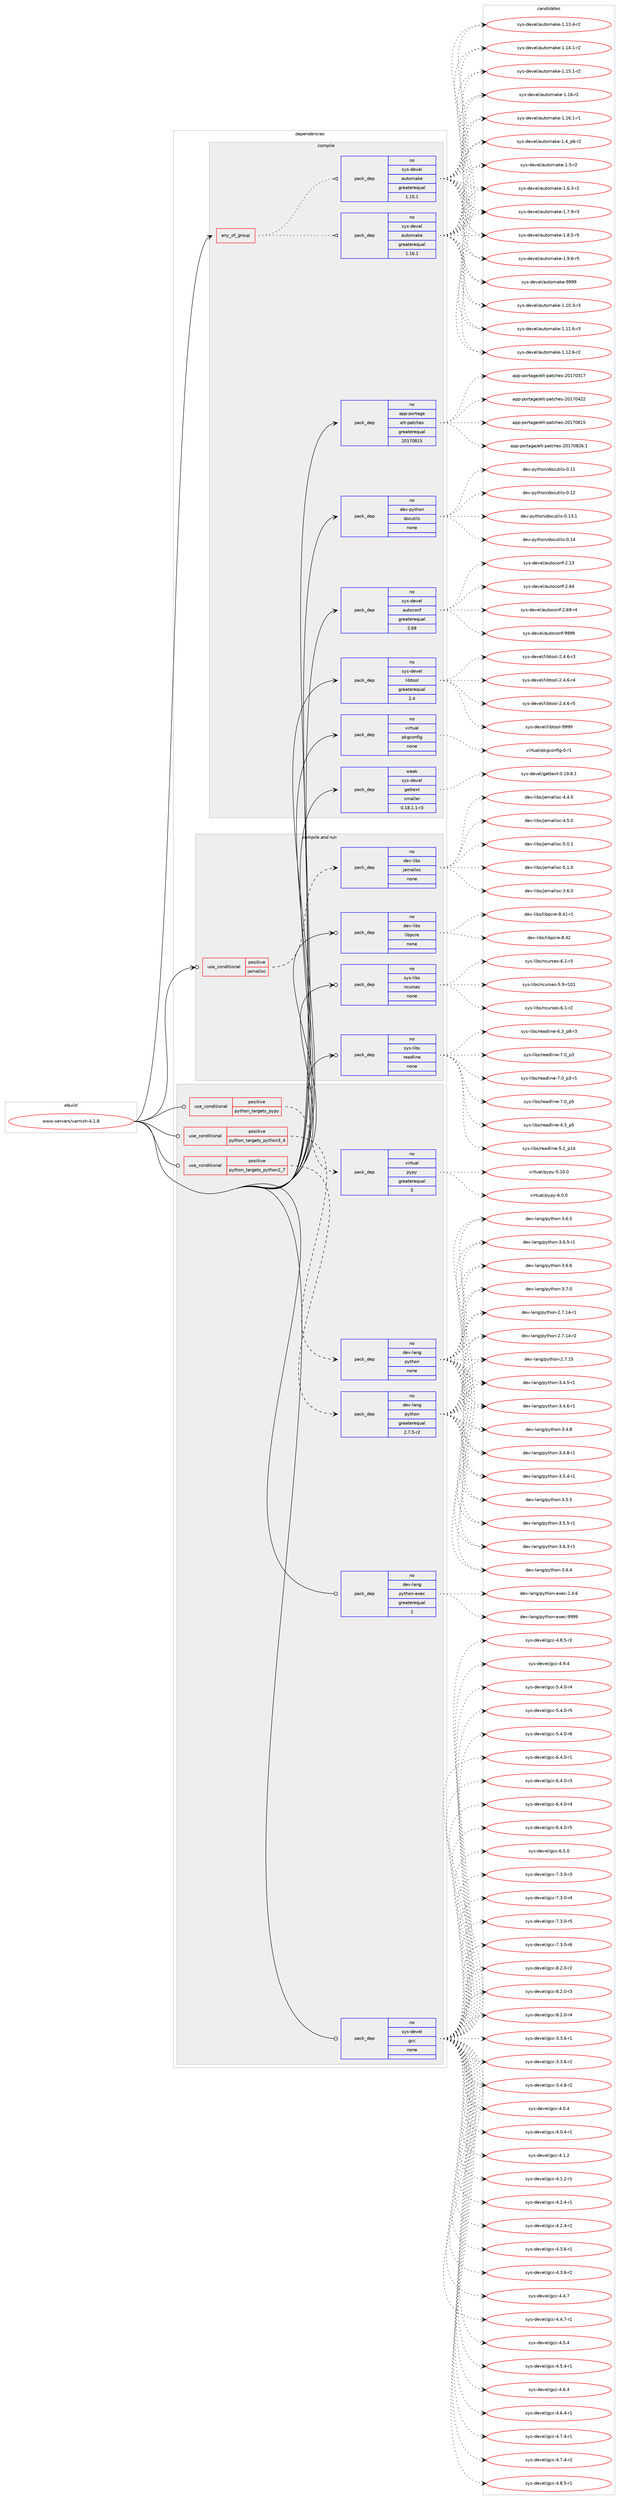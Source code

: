 digraph prolog {

# *************
# Graph options
# *************

newrank=true;
concentrate=true;
compound=true;
graph [rankdir=LR,fontname=Helvetica,fontsize=10,ranksep=1.5];#, ranksep=2.5, nodesep=0.2];
edge  [arrowhead=vee];
node  [fontname=Helvetica,fontsize=10];

# **********
# The ebuild
# **********

subgraph cluster_leftcol {
color=gray;
rank=same;
label=<<i>ebuild</i>>;
id [label="www-servers/varnish-4.1.8", color=red, width=4, href="../www-servers/varnish-4.1.8.svg"];
}

# ****************
# The dependencies
# ****************

subgraph cluster_midcol {
color=gray;
label=<<i>dependencies</i>>;
subgraph cluster_compile {
fillcolor="#eeeeee";
style=filled;
label=<<i>compile</i>>;
subgraph any207 {
dependency8831 [label=<<TABLE BORDER="0" CELLBORDER="1" CELLSPACING="0" CELLPADDING="4"><TR><TD CELLPADDING="10">any_of_group</TD></TR></TABLE>>, shape=none, color=red];subgraph pack7019 {
dependency8832 [label=<<TABLE BORDER="0" CELLBORDER="1" CELLSPACING="0" CELLPADDING="4" WIDTH="220"><TR><TD ROWSPAN="6" CELLPADDING="30">pack_dep</TD></TR><TR><TD WIDTH="110">no</TD></TR><TR><TD>sys-devel</TD></TR><TR><TD>automake</TD></TR><TR><TD>greaterequal</TD></TR><TR><TD>1.16.1</TD></TR></TABLE>>, shape=none, color=blue];
}
dependency8831:e -> dependency8832:w [weight=20,style="dotted",arrowhead="oinv"];
subgraph pack7020 {
dependency8833 [label=<<TABLE BORDER="0" CELLBORDER="1" CELLSPACING="0" CELLPADDING="4" WIDTH="220"><TR><TD ROWSPAN="6" CELLPADDING="30">pack_dep</TD></TR><TR><TD WIDTH="110">no</TD></TR><TR><TD>sys-devel</TD></TR><TR><TD>automake</TD></TR><TR><TD>greaterequal</TD></TR><TR><TD>1.15.1</TD></TR></TABLE>>, shape=none, color=blue];
}
dependency8831:e -> dependency8833:w [weight=20,style="dotted",arrowhead="oinv"];
}
id:e -> dependency8831:w [weight=20,style="solid",arrowhead="vee"];
subgraph pack7021 {
dependency8834 [label=<<TABLE BORDER="0" CELLBORDER="1" CELLSPACING="0" CELLPADDING="4" WIDTH="220"><TR><TD ROWSPAN="6" CELLPADDING="30">pack_dep</TD></TR><TR><TD WIDTH="110">no</TD></TR><TR><TD>app-portage</TD></TR><TR><TD>elt-patches</TD></TR><TR><TD>greaterequal</TD></TR><TR><TD>20170815</TD></TR></TABLE>>, shape=none, color=blue];
}
id:e -> dependency8834:w [weight=20,style="solid",arrowhead="vee"];
subgraph pack7022 {
dependency8835 [label=<<TABLE BORDER="0" CELLBORDER="1" CELLSPACING="0" CELLPADDING="4" WIDTH="220"><TR><TD ROWSPAN="6" CELLPADDING="30">pack_dep</TD></TR><TR><TD WIDTH="110">no</TD></TR><TR><TD>dev-python</TD></TR><TR><TD>docutils</TD></TR><TR><TD>none</TD></TR><TR><TD></TD></TR></TABLE>>, shape=none, color=blue];
}
id:e -> dependency8835:w [weight=20,style="solid",arrowhead="vee"];
subgraph pack7023 {
dependency8836 [label=<<TABLE BORDER="0" CELLBORDER="1" CELLSPACING="0" CELLPADDING="4" WIDTH="220"><TR><TD ROWSPAN="6" CELLPADDING="30">pack_dep</TD></TR><TR><TD WIDTH="110">no</TD></TR><TR><TD>sys-devel</TD></TR><TR><TD>autoconf</TD></TR><TR><TD>greaterequal</TD></TR><TR><TD>2.69</TD></TR></TABLE>>, shape=none, color=blue];
}
id:e -> dependency8836:w [weight=20,style="solid",arrowhead="vee"];
subgraph pack7024 {
dependency8837 [label=<<TABLE BORDER="0" CELLBORDER="1" CELLSPACING="0" CELLPADDING="4" WIDTH="220"><TR><TD ROWSPAN="6" CELLPADDING="30">pack_dep</TD></TR><TR><TD WIDTH="110">no</TD></TR><TR><TD>sys-devel</TD></TR><TR><TD>libtool</TD></TR><TR><TD>greaterequal</TD></TR><TR><TD>2.4</TD></TR></TABLE>>, shape=none, color=blue];
}
id:e -> dependency8837:w [weight=20,style="solid",arrowhead="vee"];
subgraph pack7025 {
dependency8838 [label=<<TABLE BORDER="0" CELLBORDER="1" CELLSPACING="0" CELLPADDING="4" WIDTH="220"><TR><TD ROWSPAN="6" CELLPADDING="30">pack_dep</TD></TR><TR><TD WIDTH="110">no</TD></TR><TR><TD>virtual</TD></TR><TR><TD>pkgconfig</TD></TR><TR><TD>none</TD></TR><TR><TD></TD></TR></TABLE>>, shape=none, color=blue];
}
id:e -> dependency8838:w [weight=20,style="solid",arrowhead="vee"];
subgraph pack7026 {
dependency8839 [label=<<TABLE BORDER="0" CELLBORDER="1" CELLSPACING="0" CELLPADDING="4" WIDTH="220"><TR><TD ROWSPAN="6" CELLPADDING="30">pack_dep</TD></TR><TR><TD WIDTH="110">weak</TD></TR><TR><TD>sys-devel</TD></TR><TR><TD>gettext</TD></TR><TR><TD>smaller</TD></TR><TR><TD>0.18.1.1-r3</TD></TR></TABLE>>, shape=none, color=blue];
}
id:e -> dependency8839:w [weight=20,style="solid",arrowhead="vee"];
}
subgraph cluster_compileandrun {
fillcolor="#eeeeee";
style=filled;
label=<<i>compile and run</i>>;
subgraph cond1595 {
dependency8840 [label=<<TABLE BORDER="0" CELLBORDER="1" CELLSPACING="0" CELLPADDING="4"><TR><TD ROWSPAN="3" CELLPADDING="10">use_conditional</TD></TR><TR><TD>positive</TD></TR><TR><TD>jemalloc</TD></TR></TABLE>>, shape=none, color=red];
subgraph pack7027 {
dependency8841 [label=<<TABLE BORDER="0" CELLBORDER="1" CELLSPACING="0" CELLPADDING="4" WIDTH="220"><TR><TD ROWSPAN="6" CELLPADDING="30">pack_dep</TD></TR><TR><TD WIDTH="110">no</TD></TR><TR><TD>dev-libs</TD></TR><TR><TD>jemalloc</TD></TR><TR><TD>none</TD></TR><TR><TD></TD></TR></TABLE>>, shape=none, color=blue];
}
dependency8840:e -> dependency8841:w [weight=20,style="dashed",arrowhead="vee"];
}
id:e -> dependency8840:w [weight=20,style="solid",arrowhead="odotvee"];
subgraph pack7028 {
dependency8842 [label=<<TABLE BORDER="0" CELLBORDER="1" CELLSPACING="0" CELLPADDING="4" WIDTH="220"><TR><TD ROWSPAN="6" CELLPADDING="30">pack_dep</TD></TR><TR><TD WIDTH="110">no</TD></TR><TR><TD>dev-libs</TD></TR><TR><TD>libpcre</TD></TR><TR><TD>none</TD></TR><TR><TD></TD></TR></TABLE>>, shape=none, color=blue];
}
id:e -> dependency8842:w [weight=20,style="solid",arrowhead="odotvee"];
subgraph pack7029 {
dependency8843 [label=<<TABLE BORDER="0" CELLBORDER="1" CELLSPACING="0" CELLPADDING="4" WIDTH="220"><TR><TD ROWSPAN="6" CELLPADDING="30">pack_dep</TD></TR><TR><TD WIDTH="110">no</TD></TR><TR><TD>sys-libs</TD></TR><TR><TD>ncurses</TD></TR><TR><TD>none</TD></TR><TR><TD></TD></TR></TABLE>>, shape=none, color=blue];
}
id:e -> dependency8843:w [weight=20,style="solid",arrowhead="odotvee"];
subgraph pack7030 {
dependency8844 [label=<<TABLE BORDER="0" CELLBORDER="1" CELLSPACING="0" CELLPADDING="4" WIDTH="220"><TR><TD ROWSPAN="6" CELLPADDING="30">pack_dep</TD></TR><TR><TD WIDTH="110">no</TD></TR><TR><TD>sys-libs</TD></TR><TR><TD>readline</TD></TR><TR><TD>none</TD></TR><TR><TD></TD></TR></TABLE>>, shape=none, color=blue];
}
id:e -> dependency8844:w [weight=20,style="solid",arrowhead="odotvee"];
}
subgraph cluster_run {
fillcolor="#eeeeee";
style=filled;
label=<<i>run</i>>;
subgraph cond1596 {
dependency8845 [label=<<TABLE BORDER="0" CELLBORDER="1" CELLSPACING="0" CELLPADDING="4"><TR><TD ROWSPAN="3" CELLPADDING="10">use_conditional</TD></TR><TR><TD>positive</TD></TR><TR><TD>python_targets_pypy</TD></TR></TABLE>>, shape=none, color=red];
subgraph pack7031 {
dependency8846 [label=<<TABLE BORDER="0" CELLBORDER="1" CELLSPACING="0" CELLPADDING="4" WIDTH="220"><TR><TD ROWSPAN="6" CELLPADDING="30">pack_dep</TD></TR><TR><TD WIDTH="110">no</TD></TR><TR><TD>virtual</TD></TR><TR><TD>pypy</TD></TR><TR><TD>greaterequal</TD></TR><TR><TD>5</TD></TR></TABLE>>, shape=none, color=blue];
}
dependency8845:e -> dependency8846:w [weight=20,style="dashed",arrowhead="vee"];
}
id:e -> dependency8845:w [weight=20,style="solid",arrowhead="odot"];
subgraph cond1597 {
dependency8847 [label=<<TABLE BORDER="0" CELLBORDER="1" CELLSPACING="0" CELLPADDING="4"><TR><TD ROWSPAN="3" CELLPADDING="10">use_conditional</TD></TR><TR><TD>positive</TD></TR><TR><TD>python_targets_python2_7</TD></TR></TABLE>>, shape=none, color=red];
subgraph pack7032 {
dependency8848 [label=<<TABLE BORDER="0" CELLBORDER="1" CELLSPACING="0" CELLPADDING="4" WIDTH="220"><TR><TD ROWSPAN="6" CELLPADDING="30">pack_dep</TD></TR><TR><TD WIDTH="110">no</TD></TR><TR><TD>dev-lang</TD></TR><TR><TD>python</TD></TR><TR><TD>greaterequal</TD></TR><TR><TD>2.7.5-r2</TD></TR></TABLE>>, shape=none, color=blue];
}
dependency8847:e -> dependency8848:w [weight=20,style="dashed",arrowhead="vee"];
}
id:e -> dependency8847:w [weight=20,style="solid",arrowhead="odot"];
subgraph cond1598 {
dependency8849 [label=<<TABLE BORDER="0" CELLBORDER="1" CELLSPACING="0" CELLPADDING="4"><TR><TD ROWSPAN="3" CELLPADDING="10">use_conditional</TD></TR><TR><TD>positive</TD></TR><TR><TD>python_targets_python3_4</TD></TR></TABLE>>, shape=none, color=red];
subgraph pack7033 {
dependency8850 [label=<<TABLE BORDER="0" CELLBORDER="1" CELLSPACING="0" CELLPADDING="4" WIDTH="220"><TR><TD ROWSPAN="6" CELLPADDING="30">pack_dep</TD></TR><TR><TD WIDTH="110">no</TD></TR><TR><TD>dev-lang</TD></TR><TR><TD>python</TD></TR><TR><TD>none</TD></TR><TR><TD></TD></TR></TABLE>>, shape=none, color=blue];
}
dependency8849:e -> dependency8850:w [weight=20,style="dashed",arrowhead="vee"];
}
id:e -> dependency8849:w [weight=20,style="solid",arrowhead="odot"];
subgraph pack7034 {
dependency8851 [label=<<TABLE BORDER="0" CELLBORDER="1" CELLSPACING="0" CELLPADDING="4" WIDTH="220"><TR><TD ROWSPAN="6" CELLPADDING="30">pack_dep</TD></TR><TR><TD WIDTH="110">no</TD></TR><TR><TD>dev-lang</TD></TR><TR><TD>python-exec</TD></TR><TR><TD>greaterequal</TD></TR><TR><TD>2</TD></TR></TABLE>>, shape=none, color=blue];
}
id:e -> dependency8851:w [weight=20,style="solid",arrowhead="odot"];
subgraph pack7035 {
dependency8852 [label=<<TABLE BORDER="0" CELLBORDER="1" CELLSPACING="0" CELLPADDING="4" WIDTH="220"><TR><TD ROWSPAN="6" CELLPADDING="30">pack_dep</TD></TR><TR><TD WIDTH="110">no</TD></TR><TR><TD>sys-devel</TD></TR><TR><TD>gcc</TD></TR><TR><TD>none</TD></TR><TR><TD></TD></TR></TABLE>>, shape=none, color=blue];
}
id:e -> dependency8852:w [weight=20,style="solid",arrowhead="odot"];
}
}

# **************
# The candidates
# **************

subgraph cluster_choices {
rank=same;
color=gray;
label=<<i>candidates</i>>;

subgraph choice7019 {
color=black;
nodesep=1;
choice11512111545100101118101108479711711611110997107101454946494846514511451 [label="sys-devel/automake-1.10.3-r3", color=red, width=4,href="../sys-devel/automake-1.10.3-r3.svg"];
choice11512111545100101118101108479711711611110997107101454946494946544511451 [label="sys-devel/automake-1.11.6-r3", color=red, width=4,href="../sys-devel/automake-1.11.6-r3.svg"];
choice11512111545100101118101108479711711611110997107101454946495046544511450 [label="sys-devel/automake-1.12.6-r2", color=red, width=4,href="../sys-devel/automake-1.12.6-r2.svg"];
choice11512111545100101118101108479711711611110997107101454946495146524511450 [label="sys-devel/automake-1.13.4-r2", color=red, width=4,href="../sys-devel/automake-1.13.4-r2.svg"];
choice11512111545100101118101108479711711611110997107101454946495246494511450 [label="sys-devel/automake-1.14.1-r2", color=red, width=4,href="../sys-devel/automake-1.14.1-r2.svg"];
choice11512111545100101118101108479711711611110997107101454946495346494511450 [label="sys-devel/automake-1.15.1-r2", color=red, width=4,href="../sys-devel/automake-1.15.1-r2.svg"];
choice1151211154510010111810110847971171161111099710710145494649544511450 [label="sys-devel/automake-1.16-r2", color=red, width=4,href="../sys-devel/automake-1.16-r2.svg"];
choice11512111545100101118101108479711711611110997107101454946495446494511449 [label="sys-devel/automake-1.16.1-r1", color=red, width=4,href="../sys-devel/automake-1.16.1-r1.svg"];
choice115121115451001011181011084797117116111109971071014549465295112544511450 [label="sys-devel/automake-1.4_p6-r2", color=red, width=4,href="../sys-devel/automake-1.4_p6-r2.svg"];
choice11512111545100101118101108479711711611110997107101454946534511450 [label="sys-devel/automake-1.5-r2", color=red, width=4,href="../sys-devel/automake-1.5-r2.svg"];
choice115121115451001011181011084797117116111109971071014549465446514511450 [label="sys-devel/automake-1.6.3-r2", color=red, width=4,href="../sys-devel/automake-1.6.3-r2.svg"];
choice115121115451001011181011084797117116111109971071014549465546574511451 [label="sys-devel/automake-1.7.9-r3", color=red, width=4,href="../sys-devel/automake-1.7.9-r3.svg"];
choice115121115451001011181011084797117116111109971071014549465646534511453 [label="sys-devel/automake-1.8.5-r5", color=red, width=4,href="../sys-devel/automake-1.8.5-r5.svg"];
choice115121115451001011181011084797117116111109971071014549465746544511453 [label="sys-devel/automake-1.9.6-r5", color=red, width=4,href="../sys-devel/automake-1.9.6-r5.svg"];
choice115121115451001011181011084797117116111109971071014557575757 [label="sys-devel/automake-9999", color=red, width=4,href="../sys-devel/automake-9999.svg"];
dependency8832:e -> choice11512111545100101118101108479711711611110997107101454946494846514511451:w [style=dotted,weight="100"];
dependency8832:e -> choice11512111545100101118101108479711711611110997107101454946494946544511451:w [style=dotted,weight="100"];
dependency8832:e -> choice11512111545100101118101108479711711611110997107101454946495046544511450:w [style=dotted,weight="100"];
dependency8832:e -> choice11512111545100101118101108479711711611110997107101454946495146524511450:w [style=dotted,weight="100"];
dependency8832:e -> choice11512111545100101118101108479711711611110997107101454946495246494511450:w [style=dotted,weight="100"];
dependency8832:e -> choice11512111545100101118101108479711711611110997107101454946495346494511450:w [style=dotted,weight="100"];
dependency8832:e -> choice1151211154510010111810110847971171161111099710710145494649544511450:w [style=dotted,weight="100"];
dependency8832:e -> choice11512111545100101118101108479711711611110997107101454946495446494511449:w [style=dotted,weight="100"];
dependency8832:e -> choice115121115451001011181011084797117116111109971071014549465295112544511450:w [style=dotted,weight="100"];
dependency8832:e -> choice11512111545100101118101108479711711611110997107101454946534511450:w [style=dotted,weight="100"];
dependency8832:e -> choice115121115451001011181011084797117116111109971071014549465446514511450:w [style=dotted,weight="100"];
dependency8832:e -> choice115121115451001011181011084797117116111109971071014549465546574511451:w [style=dotted,weight="100"];
dependency8832:e -> choice115121115451001011181011084797117116111109971071014549465646534511453:w [style=dotted,weight="100"];
dependency8832:e -> choice115121115451001011181011084797117116111109971071014549465746544511453:w [style=dotted,weight="100"];
dependency8832:e -> choice115121115451001011181011084797117116111109971071014557575757:w [style=dotted,weight="100"];
}
subgraph choice7020 {
color=black;
nodesep=1;
choice11512111545100101118101108479711711611110997107101454946494846514511451 [label="sys-devel/automake-1.10.3-r3", color=red, width=4,href="../sys-devel/automake-1.10.3-r3.svg"];
choice11512111545100101118101108479711711611110997107101454946494946544511451 [label="sys-devel/automake-1.11.6-r3", color=red, width=4,href="../sys-devel/automake-1.11.6-r3.svg"];
choice11512111545100101118101108479711711611110997107101454946495046544511450 [label="sys-devel/automake-1.12.6-r2", color=red, width=4,href="../sys-devel/automake-1.12.6-r2.svg"];
choice11512111545100101118101108479711711611110997107101454946495146524511450 [label="sys-devel/automake-1.13.4-r2", color=red, width=4,href="../sys-devel/automake-1.13.4-r2.svg"];
choice11512111545100101118101108479711711611110997107101454946495246494511450 [label="sys-devel/automake-1.14.1-r2", color=red, width=4,href="../sys-devel/automake-1.14.1-r2.svg"];
choice11512111545100101118101108479711711611110997107101454946495346494511450 [label="sys-devel/automake-1.15.1-r2", color=red, width=4,href="../sys-devel/automake-1.15.1-r2.svg"];
choice1151211154510010111810110847971171161111099710710145494649544511450 [label="sys-devel/automake-1.16-r2", color=red, width=4,href="../sys-devel/automake-1.16-r2.svg"];
choice11512111545100101118101108479711711611110997107101454946495446494511449 [label="sys-devel/automake-1.16.1-r1", color=red, width=4,href="../sys-devel/automake-1.16.1-r1.svg"];
choice115121115451001011181011084797117116111109971071014549465295112544511450 [label="sys-devel/automake-1.4_p6-r2", color=red, width=4,href="../sys-devel/automake-1.4_p6-r2.svg"];
choice11512111545100101118101108479711711611110997107101454946534511450 [label="sys-devel/automake-1.5-r2", color=red, width=4,href="../sys-devel/automake-1.5-r2.svg"];
choice115121115451001011181011084797117116111109971071014549465446514511450 [label="sys-devel/automake-1.6.3-r2", color=red, width=4,href="../sys-devel/automake-1.6.3-r2.svg"];
choice115121115451001011181011084797117116111109971071014549465546574511451 [label="sys-devel/automake-1.7.9-r3", color=red, width=4,href="../sys-devel/automake-1.7.9-r3.svg"];
choice115121115451001011181011084797117116111109971071014549465646534511453 [label="sys-devel/automake-1.8.5-r5", color=red, width=4,href="../sys-devel/automake-1.8.5-r5.svg"];
choice115121115451001011181011084797117116111109971071014549465746544511453 [label="sys-devel/automake-1.9.6-r5", color=red, width=4,href="../sys-devel/automake-1.9.6-r5.svg"];
choice115121115451001011181011084797117116111109971071014557575757 [label="sys-devel/automake-9999", color=red, width=4,href="../sys-devel/automake-9999.svg"];
dependency8833:e -> choice11512111545100101118101108479711711611110997107101454946494846514511451:w [style=dotted,weight="100"];
dependency8833:e -> choice11512111545100101118101108479711711611110997107101454946494946544511451:w [style=dotted,weight="100"];
dependency8833:e -> choice11512111545100101118101108479711711611110997107101454946495046544511450:w [style=dotted,weight="100"];
dependency8833:e -> choice11512111545100101118101108479711711611110997107101454946495146524511450:w [style=dotted,weight="100"];
dependency8833:e -> choice11512111545100101118101108479711711611110997107101454946495246494511450:w [style=dotted,weight="100"];
dependency8833:e -> choice11512111545100101118101108479711711611110997107101454946495346494511450:w [style=dotted,weight="100"];
dependency8833:e -> choice1151211154510010111810110847971171161111099710710145494649544511450:w [style=dotted,weight="100"];
dependency8833:e -> choice11512111545100101118101108479711711611110997107101454946495446494511449:w [style=dotted,weight="100"];
dependency8833:e -> choice115121115451001011181011084797117116111109971071014549465295112544511450:w [style=dotted,weight="100"];
dependency8833:e -> choice11512111545100101118101108479711711611110997107101454946534511450:w [style=dotted,weight="100"];
dependency8833:e -> choice115121115451001011181011084797117116111109971071014549465446514511450:w [style=dotted,weight="100"];
dependency8833:e -> choice115121115451001011181011084797117116111109971071014549465546574511451:w [style=dotted,weight="100"];
dependency8833:e -> choice115121115451001011181011084797117116111109971071014549465646534511453:w [style=dotted,weight="100"];
dependency8833:e -> choice115121115451001011181011084797117116111109971071014549465746544511453:w [style=dotted,weight="100"];
dependency8833:e -> choice115121115451001011181011084797117116111109971071014557575757:w [style=dotted,weight="100"];
}
subgraph choice7021 {
color=black;
nodesep=1;
choice97112112451121111141169710310147101108116451129711699104101115455048495548514955 [label="app-portage/elt-patches-20170317", color=red, width=4,href="../app-portage/elt-patches-20170317.svg"];
choice97112112451121111141169710310147101108116451129711699104101115455048495548525050 [label="app-portage/elt-patches-20170422", color=red, width=4,href="../app-portage/elt-patches-20170422.svg"];
choice97112112451121111141169710310147101108116451129711699104101115455048495548564953 [label="app-portage/elt-patches-20170815", color=red, width=4,href="../app-portage/elt-patches-20170815.svg"];
choice971121124511211111411697103101471011081164511297116991041011154550484955485650544649 [label="app-portage/elt-patches-20170826.1", color=red, width=4,href="../app-portage/elt-patches-20170826.1.svg"];
dependency8834:e -> choice97112112451121111141169710310147101108116451129711699104101115455048495548514955:w [style=dotted,weight="100"];
dependency8834:e -> choice97112112451121111141169710310147101108116451129711699104101115455048495548525050:w [style=dotted,weight="100"];
dependency8834:e -> choice97112112451121111141169710310147101108116451129711699104101115455048495548564953:w [style=dotted,weight="100"];
dependency8834:e -> choice971121124511211111411697103101471011081164511297116991041011154550484955485650544649:w [style=dotted,weight="100"];
}
subgraph choice7022 {
color=black;
nodesep=1;
choice1001011184511212111610411111047100111991171161051081154548464949 [label="dev-python/docutils-0.11", color=red, width=4,href="../dev-python/docutils-0.11.svg"];
choice1001011184511212111610411111047100111991171161051081154548464950 [label="dev-python/docutils-0.12", color=red, width=4,href="../dev-python/docutils-0.12.svg"];
choice10010111845112121116104111110471001119911711610510811545484649514649 [label="dev-python/docutils-0.13.1", color=red, width=4,href="../dev-python/docutils-0.13.1.svg"];
choice1001011184511212111610411111047100111991171161051081154548464952 [label="dev-python/docutils-0.14", color=red, width=4,href="../dev-python/docutils-0.14.svg"];
dependency8835:e -> choice1001011184511212111610411111047100111991171161051081154548464949:w [style=dotted,weight="100"];
dependency8835:e -> choice1001011184511212111610411111047100111991171161051081154548464950:w [style=dotted,weight="100"];
dependency8835:e -> choice10010111845112121116104111110471001119911711610510811545484649514649:w [style=dotted,weight="100"];
dependency8835:e -> choice1001011184511212111610411111047100111991171161051081154548464952:w [style=dotted,weight="100"];
}
subgraph choice7023 {
color=black;
nodesep=1;
choice115121115451001011181011084797117116111991111101024550464951 [label="sys-devel/autoconf-2.13", color=red, width=4,href="../sys-devel/autoconf-2.13.svg"];
choice115121115451001011181011084797117116111991111101024550465452 [label="sys-devel/autoconf-2.64", color=red, width=4,href="../sys-devel/autoconf-2.64.svg"];
choice1151211154510010111810110847971171161119911111010245504654574511452 [label="sys-devel/autoconf-2.69-r4", color=red, width=4,href="../sys-devel/autoconf-2.69-r4.svg"];
choice115121115451001011181011084797117116111991111101024557575757 [label="sys-devel/autoconf-9999", color=red, width=4,href="../sys-devel/autoconf-9999.svg"];
dependency8836:e -> choice115121115451001011181011084797117116111991111101024550464951:w [style=dotted,weight="100"];
dependency8836:e -> choice115121115451001011181011084797117116111991111101024550465452:w [style=dotted,weight="100"];
dependency8836:e -> choice1151211154510010111810110847971171161119911111010245504654574511452:w [style=dotted,weight="100"];
dependency8836:e -> choice115121115451001011181011084797117116111991111101024557575757:w [style=dotted,weight="100"];
}
subgraph choice7024 {
color=black;
nodesep=1;
choice1151211154510010111810110847108105981161111111084550465246544511451 [label="sys-devel/libtool-2.4.6-r3", color=red, width=4,href="../sys-devel/libtool-2.4.6-r3.svg"];
choice1151211154510010111810110847108105981161111111084550465246544511452 [label="sys-devel/libtool-2.4.6-r4", color=red, width=4,href="../sys-devel/libtool-2.4.6-r4.svg"];
choice1151211154510010111810110847108105981161111111084550465246544511453 [label="sys-devel/libtool-2.4.6-r5", color=red, width=4,href="../sys-devel/libtool-2.4.6-r5.svg"];
choice1151211154510010111810110847108105981161111111084557575757 [label="sys-devel/libtool-9999", color=red, width=4,href="../sys-devel/libtool-9999.svg"];
dependency8837:e -> choice1151211154510010111810110847108105981161111111084550465246544511451:w [style=dotted,weight="100"];
dependency8837:e -> choice1151211154510010111810110847108105981161111111084550465246544511452:w [style=dotted,weight="100"];
dependency8837:e -> choice1151211154510010111810110847108105981161111111084550465246544511453:w [style=dotted,weight="100"];
dependency8837:e -> choice1151211154510010111810110847108105981161111111084557575757:w [style=dotted,weight="100"];
}
subgraph choice7025 {
color=black;
nodesep=1;
choice11810511411611797108471121071039911111010210510345484511449 [label="virtual/pkgconfig-0-r1", color=red, width=4,href="../virtual/pkgconfig-0-r1.svg"];
dependency8838:e -> choice11810511411611797108471121071039911111010210510345484511449:w [style=dotted,weight="100"];
}
subgraph choice7026 {
color=black;
nodesep=1;
choice1151211154510010111810110847103101116116101120116454846495746564649 [label="sys-devel/gettext-0.19.8.1", color=red, width=4,href="../sys-devel/gettext-0.19.8.1.svg"];
dependency8839:e -> choice1151211154510010111810110847103101116116101120116454846495746564649:w [style=dotted,weight="100"];
}
subgraph choice7027 {
color=black;
nodesep=1;
choice1001011184510810598115471061011099710810811199455146544648 [label="dev-libs/jemalloc-3.6.0", color=red, width=4,href="../dev-libs/jemalloc-3.6.0.svg"];
choice1001011184510810598115471061011099710810811199455246524648 [label="dev-libs/jemalloc-4.4.0", color=red, width=4,href="../dev-libs/jemalloc-4.4.0.svg"];
choice1001011184510810598115471061011099710810811199455246534648 [label="dev-libs/jemalloc-4.5.0", color=red, width=4,href="../dev-libs/jemalloc-4.5.0.svg"];
choice1001011184510810598115471061011099710810811199455346484649 [label="dev-libs/jemalloc-5.0.1", color=red, width=4,href="../dev-libs/jemalloc-5.0.1.svg"];
choice1001011184510810598115471061011099710810811199455346494648 [label="dev-libs/jemalloc-5.1.0", color=red, width=4,href="../dev-libs/jemalloc-5.1.0.svg"];
dependency8841:e -> choice1001011184510810598115471061011099710810811199455146544648:w [style=dotted,weight="100"];
dependency8841:e -> choice1001011184510810598115471061011099710810811199455246524648:w [style=dotted,weight="100"];
dependency8841:e -> choice1001011184510810598115471061011099710810811199455246534648:w [style=dotted,weight="100"];
dependency8841:e -> choice1001011184510810598115471061011099710810811199455346484649:w [style=dotted,weight="100"];
dependency8841:e -> choice1001011184510810598115471061011099710810811199455346494648:w [style=dotted,weight="100"];
}
subgraph choice7028 {
color=black;
nodesep=1;
choice100101118451081059811547108105981129911410145564652494511449 [label="dev-libs/libpcre-8.41-r1", color=red, width=4,href="../dev-libs/libpcre-8.41-r1.svg"];
choice10010111845108105981154710810598112991141014556465250 [label="dev-libs/libpcre-8.42", color=red, width=4,href="../dev-libs/libpcre-8.42.svg"];
dependency8842:e -> choice100101118451081059811547108105981129911410145564652494511449:w [style=dotted,weight="100"];
dependency8842:e -> choice10010111845108105981154710810598112991141014556465250:w [style=dotted,weight="100"];
}
subgraph choice7029 {
color=black;
nodesep=1;
choice115121115451081059811547110991171141151011154553465745114494849 [label="sys-libs/ncurses-5.9-r101", color=red, width=4,href="../sys-libs/ncurses-5.9-r101.svg"];
choice11512111545108105981154711099117114115101115455446494511450 [label="sys-libs/ncurses-6.1-r2", color=red, width=4,href="../sys-libs/ncurses-6.1-r2.svg"];
choice11512111545108105981154711099117114115101115455446494511451 [label="sys-libs/ncurses-6.1-r3", color=red, width=4,href="../sys-libs/ncurses-6.1-r3.svg"];
dependency8843:e -> choice115121115451081059811547110991171141151011154553465745114494849:w [style=dotted,weight="100"];
dependency8843:e -> choice11512111545108105981154711099117114115101115455446494511450:w [style=dotted,weight="100"];
dependency8843:e -> choice11512111545108105981154711099117114115101115455446494511451:w [style=dotted,weight="100"];
}
subgraph choice7030 {
color=black;
nodesep=1;
choice11512111545108105981154711410197100108105110101455246519511253 [label="sys-libs/readline-4.3_p5", color=red, width=4,href="../sys-libs/readline-4.3_p5.svg"];
choice1151211154510810598115471141019710010810511010145534650951124952 [label="sys-libs/readline-5.2_p14", color=red, width=4,href="../sys-libs/readline-5.2_p14.svg"];
choice115121115451081059811547114101971001081051101014554465195112564511451 [label="sys-libs/readline-6.3_p8-r3", color=red, width=4,href="../sys-libs/readline-6.3_p8-r3.svg"];
choice11512111545108105981154711410197100108105110101455546489511251 [label="sys-libs/readline-7.0_p3", color=red, width=4,href="../sys-libs/readline-7.0_p3.svg"];
choice115121115451081059811547114101971001081051101014555464895112514511449 [label="sys-libs/readline-7.0_p3-r1", color=red, width=4,href="../sys-libs/readline-7.0_p3-r1.svg"];
choice11512111545108105981154711410197100108105110101455546489511253 [label="sys-libs/readline-7.0_p5", color=red, width=4,href="../sys-libs/readline-7.0_p5.svg"];
dependency8844:e -> choice11512111545108105981154711410197100108105110101455246519511253:w [style=dotted,weight="100"];
dependency8844:e -> choice1151211154510810598115471141019710010810511010145534650951124952:w [style=dotted,weight="100"];
dependency8844:e -> choice115121115451081059811547114101971001081051101014554465195112564511451:w [style=dotted,weight="100"];
dependency8844:e -> choice11512111545108105981154711410197100108105110101455546489511251:w [style=dotted,weight="100"];
dependency8844:e -> choice115121115451081059811547114101971001081051101014555464895112514511449:w [style=dotted,weight="100"];
dependency8844:e -> choice11512111545108105981154711410197100108105110101455546489511253:w [style=dotted,weight="100"];
}
subgraph choice7031 {
color=black;
nodesep=1;
choice118105114116117971084711212111212145534649484648 [label="virtual/pypy-5.10.0", color=red, width=4,href="../virtual/pypy-5.10.0.svg"];
choice1181051141161179710847112121112121455446484648 [label="virtual/pypy-6.0.0", color=red, width=4,href="../virtual/pypy-6.0.0.svg"];
dependency8846:e -> choice118105114116117971084711212111212145534649484648:w [style=dotted,weight="100"];
dependency8846:e -> choice1181051141161179710847112121112121455446484648:w [style=dotted,weight="100"];
}
subgraph choice7032 {
color=black;
nodesep=1;
choice100101118451089711010347112121116104111110455046554649524511449 [label="dev-lang/python-2.7.14-r1", color=red, width=4,href="../dev-lang/python-2.7.14-r1.svg"];
choice100101118451089711010347112121116104111110455046554649524511450 [label="dev-lang/python-2.7.14-r2", color=red, width=4,href="../dev-lang/python-2.7.14-r2.svg"];
choice10010111845108971101034711212111610411111045504655464953 [label="dev-lang/python-2.7.15", color=red, width=4,href="../dev-lang/python-2.7.15.svg"];
choice1001011184510897110103471121211161041111104551465246534511449 [label="dev-lang/python-3.4.5-r1", color=red, width=4,href="../dev-lang/python-3.4.5-r1.svg"];
choice1001011184510897110103471121211161041111104551465246544511449 [label="dev-lang/python-3.4.6-r1", color=red, width=4,href="../dev-lang/python-3.4.6-r1.svg"];
choice100101118451089711010347112121116104111110455146524656 [label="dev-lang/python-3.4.8", color=red, width=4,href="../dev-lang/python-3.4.8.svg"];
choice1001011184510897110103471121211161041111104551465246564511449 [label="dev-lang/python-3.4.8-r1", color=red, width=4,href="../dev-lang/python-3.4.8-r1.svg"];
choice1001011184510897110103471121211161041111104551465346524511449 [label="dev-lang/python-3.5.4-r1", color=red, width=4,href="../dev-lang/python-3.5.4-r1.svg"];
choice100101118451089711010347112121116104111110455146534653 [label="dev-lang/python-3.5.5", color=red, width=4,href="../dev-lang/python-3.5.5.svg"];
choice1001011184510897110103471121211161041111104551465346534511449 [label="dev-lang/python-3.5.5-r1", color=red, width=4,href="../dev-lang/python-3.5.5-r1.svg"];
choice1001011184510897110103471121211161041111104551465446514511449 [label="dev-lang/python-3.6.3-r1", color=red, width=4,href="../dev-lang/python-3.6.3-r1.svg"];
choice100101118451089711010347112121116104111110455146544652 [label="dev-lang/python-3.6.4", color=red, width=4,href="../dev-lang/python-3.6.4.svg"];
choice100101118451089711010347112121116104111110455146544653 [label="dev-lang/python-3.6.5", color=red, width=4,href="../dev-lang/python-3.6.5.svg"];
choice1001011184510897110103471121211161041111104551465446534511449 [label="dev-lang/python-3.6.5-r1", color=red, width=4,href="../dev-lang/python-3.6.5-r1.svg"];
choice100101118451089711010347112121116104111110455146544654 [label="dev-lang/python-3.6.6", color=red, width=4,href="../dev-lang/python-3.6.6.svg"];
choice100101118451089711010347112121116104111110455146554648 [label="dev-lang/python-3.7.0", color=red, width=4,href="../dev-lang/python-3.7.0.svg"];
dependency8848:e -> choice100101118451089711010347112121116104111110455046554649524511449:w [style=dotted,weight="100"];
dependency8848:e -> choice100101118451089711010347112121116104111110455046554649524511450:w [style=dotted,weight="100"];
dependency8848:e -> choice10010111845108971101034711212111610411111045504655464953:w [style=dotted,weight="100"];
dependency8848:e -> choice1001011184510897110103471121211161041111104551465246534511449:w [style=dotted,weight="100"];
dependency8848:e -> choice1001011184510897110103471121211161041111104551465246544511449:w [style=dotted,weight="100"];
dependency8848:e -> choice100101118451089711010347112121116104111110455146524656:w [style=dotted,weight="100"];
dependency8848:e -> choice1001011184510897110103471121211161041111104551465246564511449:w [style=dotted,weight="100"];
dependency8848:e -> choice1001011184510897110103471121211161041111104551465346524511449:w [style=dotted,weight="100"];
dependency8848:e -> choice100101118451089711010347112121116104111110455146534653:w [style=dotted,weight="100"];
dependency8848:e -> choice1001011184510897110103471121211161041111104551465346534511449:w [style=dotted,weight="100"];
dependency8848:e -> choice1001011184510897110103471121211161041111104551465446514511449:w [style=dotted,weight="100"];
dependency8848:e -> choice100101118451089711010347112121116104111110455146544652:w [style=dotted,weight="100"];
dependency8848:e -> choice100101118451089711010347112121116104111110455146544653:w [style=dotted,weight="100"];
dependency8848:e -> choice1001011184510897110103471121211161041111104551465446534511449:w [style=dotted,weight="100"];
dependency8848:e -> choice100101118451089711010347112121116104111110455146544654:w [style=dotted,weight="100"];
dependency8848:e -> choice100101118451089711010347112121116104111110455146554648:w [style=dotted,weight="100"];
}
subgraph choice7033 {
color=black;
nodesep=1;
choice100101118451089711010347112121116104111110455046554649524511449 [label="dev-lang/python-2.7.14-r1", color=red, width=4,href="../dev-lang/python-2.7.14-r1.svg"];
choice100101118451089711010347112121116104111110455046554649524511450 [label="dev-lang/python-2.7.14-r2", color=red, width=4,href="../dev-lang/python-2.7.14-r2.svg"];
choice10010111845108971101034711212111610411111045504655464953 [label="dev-lang/python-2.7.15", color=red, width=4,href="../dev-lang/python-2.7.15.svg"];
choice1001011184510897110103471121211161041111104551465246534511449 [label="dev-lang/python-3.4.5-r1", color=red, width=4,href="../dev-lang/python-3.4.5-r1.svg"];
choice1001011184510897110103471121211161041111104551465246544511449 [label="dev-lang/python-3.4.6-r1", color=red, width=4,href="../dev-lang/python-3.4.6-r1.svg"];
choice100101118451089711010347112121116104111110455146524656 [label="dev-lang/python-3.4.8", color=red, width=4,href="../dev-lang/python-3.4.8.svg"];
choice1001011184510897110103471121211161041111104551465246564511449 [label="dev-lang/python-3.4.8-r1", color=red, width=4,href="../dev-lang/python-3.4.8-r1.svg"];
choice1001011184510897110103471121211161041111104551465346524511449 [label="dev-lang/python-3.5.4-r1", color=red, width=4,href="../dev-lang/python-3.5.4-r1.svg"];
choice100101118451089711010347112121116104111110455146534653 [label="dev-lang/python-3.5.5", color=red, width=4,href="../dev-lang/python-3.5.5.svg"];
choice1001011184510897110103471121211161041111104551465346534511449 [label="dev-lang/python-3.5.5-r1", color=red, width=4,href="../dev-lang/python-3.5.5-r1.svg"];
choice1001011184510897110103471121211161041111104551465446514511449 [label="dev-lang/python-3.6.3-r1", color=red, width=4,href="../dev-lang/python-3.6.3-r1.svg"];
choice100101118451089711010347112121116104111110455146544652 [label="dev-lang/python-3.6.4", color=red, width=4,href="../dev-lang/python-3.6.4.svg"];
choice100101118451089711010347112121116104111110455146544653 [label="dev-lang/python-3.6.5", color=red, width=4,href="../dev-lang/python-3.6.5.svg"];
choice1001011184510897110103471121211161041111104551465446534511449 [label="dev-lang/python-3.6.5-r1", color=red, width=4,href="../dev-lang/python-3.6.5-r1.svg"];
choice100101118451089711010347112121116104111110455146544654 [label="dev-lang/python-3.6.6", color=red, width=4,href="../dev-lang/python-3.6.6.svg"];
choice100101118451089711010347112121116104111110455146554648 [label="dev-lang/python-3.7.0", color=red, width=4,href="../dev-lang/python-3.7.0.svg"];
dependency8850:e -> choice100101118451089711010347112121116104111110455046554649524511449:w [style=dotted,weight="100"];
dependency8850:e -> choice100101118451089711010347112121116104111110455046554649524511450:w [style=dotted,weight="100"];
dependency8850:e -> choice10010111845108971101034711212111610411111045504655464953:w [style=dotted,weight="100"];
dependency8850:e -> choice1001011184510897110103471121211161041111104551465246534511449:w [style=dotted,weight="100"];
dependency8850:e -> choice1001011184510897110103471121211161041111104551465246544511449:w [style=dotted,weight="100"];
dependency8850:e -> choice100101118451089711010347112121116104111110455146524656:w [style=dotted,weight="100"];
dependency8850:e -> choice1001011184510897110103471121211161041111104551465246564511449:w [style=dotted,weight="100"];
dependency8850:e -> choice1001011184510897110103471121211161041111104551465346524511449:w [style=dotted,weight="100"];
dependency8850:e -> choice100101118451089711010347112121116104111110455146534653:w [style=dotted,weight="100"];
dependency8850:e -> choice1001011184510897110103471121211161041111104551465346534511449:w [style=dotted,weight="100"];
dependency8850:e -> choice1001011184510897110103471121211161041111104551465446514511449:w [style=dotted,weight="100"];
dependency8850:e -> choice100101118451089711010347112121116104111110455146544652:w [style=dotted,weight="100"];
dependency8850:e -> choice100101118451089711010347112121116104111110455146544653:w [style=dotted,weight="100"];
dependency8850:e -> choice1001011184510897110103471121211161041111104551465446534511449:w [style=dotted,weight="100"];
dependency8850:e -> choice100101118451089711010347112121116104111110455146544654:w [style=dotted,weight="100"];
dependency8850:e -> choice100101118451089711010347112121116104111110455146554648:w [style=dotted,weight="100"];
}
subgraph choice7034 {
color=black;
nodesep=1;
choice1001011184510897110103471121211161041111104510112010199455046524654 [label="dev-lang/python-exec-2.4.6", color=red, width=4,href="../dev-lang/python-exec-2.4.6.svg"];
choice10010111845108971101034711212111610411111045101120101994557575757 [label="dev-lang/python-exec-9999", color=red, width=4,href="../dev-lang/python-exec-9999.svg"];
dependency8851:e -> choice1001011184510897110103471121211161041111104510112010199455046524654:w [style=dotted,weight="100"];
dependency8851:e -> choice10010111845108971101034711212111610411111045101120101994557575757:w [style=dotted,weight="100"];
}
subgraph choice7035 {
color=black;
nodesep=1;
choice115121115451001011181011084710399994551465146544511449 [label="sys-devel/gcc-3.3.6-r1", color=red, width=4,href="../sys-devel/gcc-3.3.6-r1.svg"];
choice115121115451001011181011084710399994551465146544511450 [label="sys-devel/gcc-3.3.6-r2", color=red, width=4,href="../sys-devel/gcc-3.3.6-r2.svg"];
choice115121115451001011181011084710399994551465246544511450 [label="sys-devel/gcc-3.4.6-r2", color=red, width=4,href="../sys-devel/gcc-3.4.6-r2.svg"];
choice11512111545100101118101108471039999455246484652 [label="sys-devel/gcc-4.0.4", color=red, width=4,href="../sys-devel/gcc-4.0.4.svg"];
choice115121115451001011181011084710399994552464846524511449 [label="sys-devel/gcc-4.0.4-r1", color=red, width=4,href="../sys-devel/gcc-4.0.4-r1.svg"];
choice11512111545100101118101108471039999455246494650 [label="sys-devel/gcc-4.1.2", color=red, width=4,href="../sys-devel/gcc-4.1.2.svg"];
choice115121115451001011181011084710399994552464946504511449 [label="sys-devel/gcc-4.1.2-r1", color=red, width=4,href="../sys-devel/gcc-4.1.2-r1.svg"];
choice115121115451001011181011084710399994552465046524511449 [label="sys-devel/gcc-4.2.4-r1", color=red, width=4,href="../sys-devel/gcc-4.2.4-r1.svg"];
choice115121115451001011181011084710399994552465046524511450 [label="sys-devel/gcc-4.2.4-r2", color=red, width=4,href="../sys-devel/gcc-4.2.4-r2.svg"];
choice115121115451001011181011084710399994552465146544511449 [label="sys-devel/gcc-4.3.6-r1", color=red, width=4,href="../sys-devel/gcc-4.3.6-r1.svg"];
choice115121115451001011181011084710399994552465146544511450 [label="sys-devel/gcc-4.3.6-r2", color=red, width=4,href="../sys-devel/gcc-4.3.6-r2.svg"];
choice11512111545100101118101108471039999455246524655 [label="sys-devel/gcc-4.4.7", color=red, width=4,href="../sys-devel/gcc-4.4.7.svg"];
choice115121115451001011181011084710399994552465246554511449 [label="sys-devel/gcc-4.4.7-r1", color=red, width=4,href="../sys-devel/gcc-4.4.7-r1.svg"];
choice11512111545100101118101108471039999455246534652 [label="sys-devel/gcc-4.5.4", color=red, width=4,href="../sys-devel/gcc-4.5.4.svg"];
choice115121115451001011181011084710399994552465346524511449 [label="sys-devel/gcc-4.5.4-r1", color=red, width=4,href="../sys-devel/gcc-4.5.4-r1.svg"];
choice11512111545100101118101108471039999455246544652 [label="sys-devel/gcc-4.6.4", color=red, width=4,href="../sys-devel/gcc-4.6.4.svg"];
choice115121115451001011181011084710399994552465446524511449 [label="sys-devel/gcc-4.6.4-r1", color=red, width=4,href="../sys-devel/gcc-4.6.4-r1.svg"];
choice115121115451001011181011084710399994552465546524511449 [label="sys-devel/gcc-4.7.4-r1", color=red, width=4,href="../sys-devel/gcc-4.7.4-r1.svg"];
choice115121115451001011181011084710399994552465546524511450 [label="sys-devel/gcc-4.7.4-r2", color=red, width=4,href="../sys-devel/gcc-4.7.4-r2.svg"];
choice115121115451001011181011084710399994552465646534511449 [label="sys-devel/gcc-4.8.5-r1", color=red, width=4,href="../sys-devel/gcc-4.8.5-r1.svg"];
choice115121115451001011181011084710399994552465646534511450 [label="sys-devel/gcc-4.8.5-r2", color=red, width=4,href="../sys-devel/gcc-4.8.5-r2.svg"];
choice11512111545100101118101108471039999455246574652 [label="sys-devel/gcc-4.9.4", color=red, width=4,href="../sys-devel/gcc-4.9.4.svg"];
choice115121115451001011181011084710399994553465246484511452 [label="sys-devel/gcc-5.4.0-r4", color=red, width=4,href="../sys-devel/gcc-5.4.0-r4.svg"];
choice115121115451001011181011084710399994553465246484511453 [label="sys-devel/gcc-5.4.0-r5", color=red, width=4,href="../sys-devel/gcc-5.4.0-r5.svg"];
choice115121115451001011181011084710399994553465246484511454 [label="sys-devel/gcc-5.4.0-r6", color=red, width=4,href="../sys-devel/gcc-5.4.0-r6.svg"];
choice115121115451001011181011084710399994554465246484511449 [label="sys-devel/gcc-6.4.0-r1", color=red, width=4,href="../sys-devel/gcc-6.4.0-r1.svg"];
choice115121115451001011181011084710399994554465246484511451 [label="sys-devel/gcc-6.4.0-r3", color=red, width=4,href="../sys-devel/gcc-6.4.0-r3.svg"];
choice115121115451001011181011084710399994554465246484511452 [label="sys-devel/gcc-6.4.0-r4", color=red, width=4,href="../sys-devel/gcc-6.4.0-r4.svg"];
choice115121115451001011181011084710399994554465246484511453 [label="sys-devel/gcc-6.4.0-r5", color=red, width=4,href="../sys-devel/gcc-6.4.0-r5.svg"];
choice11512111545100101118101108471039999455446534648 [label="sys-devel/gcc-6.5.0", color=red, width=4,href="../sys-devel/gcc-6.5.0.svg"];
choice115121115451001011181011084710399994555465146484511451 [label="sys-devel/gcc-7.3.0-r3", color=red, width=4,href="../sys-devel/gcc-7.3.0-r3.svg"];
choice115121115451001011181011084710399994555465146484511452 [label="sys-devel/gcc-7.3.0-r4", color=red, width=4,href="../sys-devel/gcc-7.3.0-r4.svg"];
choice115121115451001011181011084710399994555465146484511453 [label="sys-devel/gcc-7.3.0-r5", color=red, width=4,href="../sys-devel/gcc-7.3.0-r5.svg"];
choice115121115451001011181011084710399994555465146484511454 [label="sys-devel/gcc-7.3.0-r6", color=red, width=4,href="../sys-devel/gcc-7.3.0-r6.svg"];
choice115121115451001011181011084710399994556465046484511450 [label="sys-devel/gcc-8.2.0-r2", color=red, width=4,href="../sys-devel/gcc-8.2.0-r2.svg"];
choice115121115451001011181011084710399994556465046484511451 [label="sys-devel/gcc-8.2.0-r3", color=red, width=4,href="../sys-devel/gcc-8.2.0-r3.svg"];
choice115121115451001011181011084710399994556465046484511452 [label="sys-devel/gcc-8.2.0-r4", color=red, width=4,href="../sys-devel/gcc-8.2.0-r4.svg"];
dependency8852:e -> choice115121115451001011181011084710399994551465146544511449:w [style=dotted,weight="100"];
dependency8852:e -> choice115121115451001011181011084710399994551465146544511450:w [style=dotted,weight="100"];
dependency8852:e -> choice115121115451001011181011084710399994551465246544511450:w [style=dotted,weight="100"];
dependency8852:e -> choice11512111545100101118101108471039999455246484652:w [style=dotted,weight="100"];
dependency8852:e -> choice115121115451001011181011084710399994552464846524511449:w [style=dotted,weight="100"];
dependency8852:e -> choice11512111545100101118101108471039999455246494650:w [style=dotted,weight="100"];
dependency8852:e -> choice115121115451001011181011084710399994552464946504511449:w [style=dotted,weight="100"];
dependency8852:e -> choice115121115451001011181011084710399994552465046524511449:w [style=dotted,weight="100"];
dependency8852:e -> choice115121115451001011181011084710399994552465046524511450:w [style=dotted,weight="100"];
dependency8852:e -> choice115121115451001011181011084710399994552465146544511449:w [style=dotted,weight="100"];
dependency8852:e -> choice115121115451001011181011084710399994552465146544511450:w [style=dotted,weight="100"];
dependency8852:e -> choice11512111545100101118101108471039999455246524655:w [style=dotted,weight="100"];
dependency8852:e -> choice115121115451001011181011084710399994552465246554511449:w [style=dotted,weight="100"];
dependency8852:e -> choice11512111545100101118101108471039999455246534652:w [style=dotted,weight="100"];
dependency8852:e -> choice115121115451001011181011084710399994552465346524511449:w [style=dotted,weight="100"];
dependency8852:e -> choice11512111545100101118101108471039999455246544652:w [style=dotted,weight="100"];
dependency8852:e -> choice115121115451001011181011084710399994552465446524511449:w [style=dotted,weight="100"];
dependency8852:e -> choice115121115451001011181011084710399994552465546524511449:w [style=dotted,weight="100"];
dependency8852:e -> choice115121115451001011181011084710399994552465546524511450:w [style=dotted,weight="100"];
dependency8852:e -> choice115121115451001011181011084710399994552465646534511449:w [style=dotted,weight="100"];
dependency8852:e -> choice115121115451001011181011084710399994552465646534511450:w [style=dotted,weight="100"];
dependency8852:e -> choice11512111545100101118101108471039999455246574652:w [style=dotted,weight="100"];
dependency8852:e -> choice115121115451001011181011084710399994553465246484511452:w [style=dotted,weight="100"];
dependency8852:e -> choice115121115451001011181011084710399994553465246484511453:w [style=dotted,weight="100"];
dependency8852:e -> choice115121115451001011181011084710399994553465246484511454:w [style=dotted,weight="100"];
dependency8852:e -> choice115121115451001011181011084710399994554465246484511449:w [style=dotted,weight="100"];
dependency8852:e -> choice115121115451001011181011084710399994554465246484511451:w [style=dotted,weight="100"];
dependency8852:e -> choice115121115451001011181011084710399994554465246484511452:w [style=dotted,weight="100"];
dependency8852:e -> choice115121115451001011181011084710399994554465246484511453:w [style=dotted,weight="100"];
dependency8852:e -> choice11512111545100101118101108471039999455446534648:w [style=dotted,weight="100"];
dependency8852:e -> choice115121115451001011181011084710399994555465146484511451:w [style=dotted,weight="100"];
dependency8852:e -> choice115121115451001011181011084710399994555465146484511452:w [style=dotted,weight="100"];
dependency8852:e -> choice115121115451001011181011084710399994555465146484511453:w [style=dotted,weight="100"];
dependency8852:e -> choice115121115451001011181011084710399994555465146484511454:w [style=dotted,weight="100"];
dependency8852:e -> choice115121115451001011181011084710399994556465046484511450:w [style=dotted,weight="100"];
dependency8852:e -> choice115121115451001011181011084710399994556465046484511451:w [style=dotted,weight="100"];
dependency8852:e -> choice115121115451001011181011084710399994556465046484511452:w [style=dotted,weight="100"];
}
}

}
